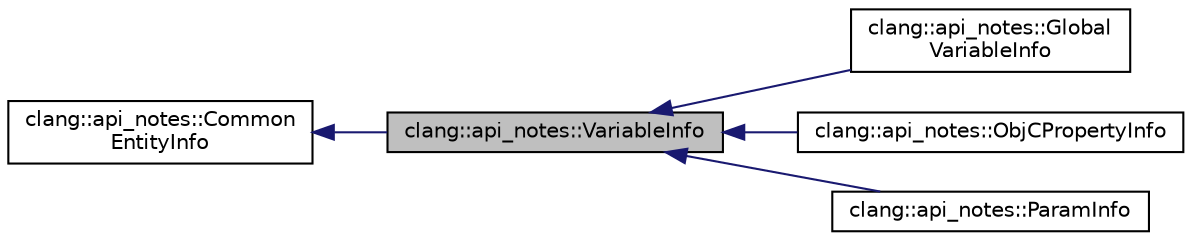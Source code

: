 digraph "clang::api_notes::VariableInfo"
{
 // LATEX_PDF_SIZE
  bgcolor="transparent";
  edge [fontname="Helvetica",fontsize="10",labelfontname="Helvetica",labelfontsize="10"];
  node [fontname="Helvetica",fontsize="10",shape=record];
  rankdir="LR";
  Node1 [label="clang::api_notes::VariableInfo",height=0.2,width=0.4,color="black", fillcolor="grey75", style="filled", fontcolor="black",tooltip="API notes for a variable/property."];
  Node2 -> Node1 [dir="back",color="midnightblue",fontsize="10",style="solid",fontname="Helvetica"];
  Node2 [label="clang::api_notes::Common\lEntityInfo",height=0.2,width=0.4,color="black",URL="$classclang_1_1api__notes_1_1CommonEntityInfo.html",tooltip="Describes API notes data for any entity."];
  Node1 -> Node3 [dir="back",color="midnightblue",fontsize="10",style="solid",fontname="Helvetica"];
  Node3 [label="clang::api_notes::Global\lVariableInfo",height=0.2,width=0.4,color="black",URL="$classclang_1_1api__notes_1_1GlobalVariableInfo.html",tooltip="Describes API notes data for a global variable."];
  Node1 -> Node4 [dir="back",color="midnightblue",fontsize="10",style="solid",fontname="Helvetica"];
  Node4 [label="clang::api_notes::ObjCPropertyInfo",height=0.2,width=0.4,color="black",URL="$classclang_1_1api__notes_1_1ObjCPropertyInfo.html",tooltip="Describes API notes data for an Objective-C property."];
  Node1 -> Node5 [dir="back",color="midnightblue",fontsize="10",style="solid",fontname="Helvetica"];
  Node5 [label="clang::api_notes::ParamInfo",height=0.2,width=0.4,color="black",URL="$classclang_1_1api__notes_1_1ParamInfo.html",tooltip="Describes a function or method parameter."];
}

